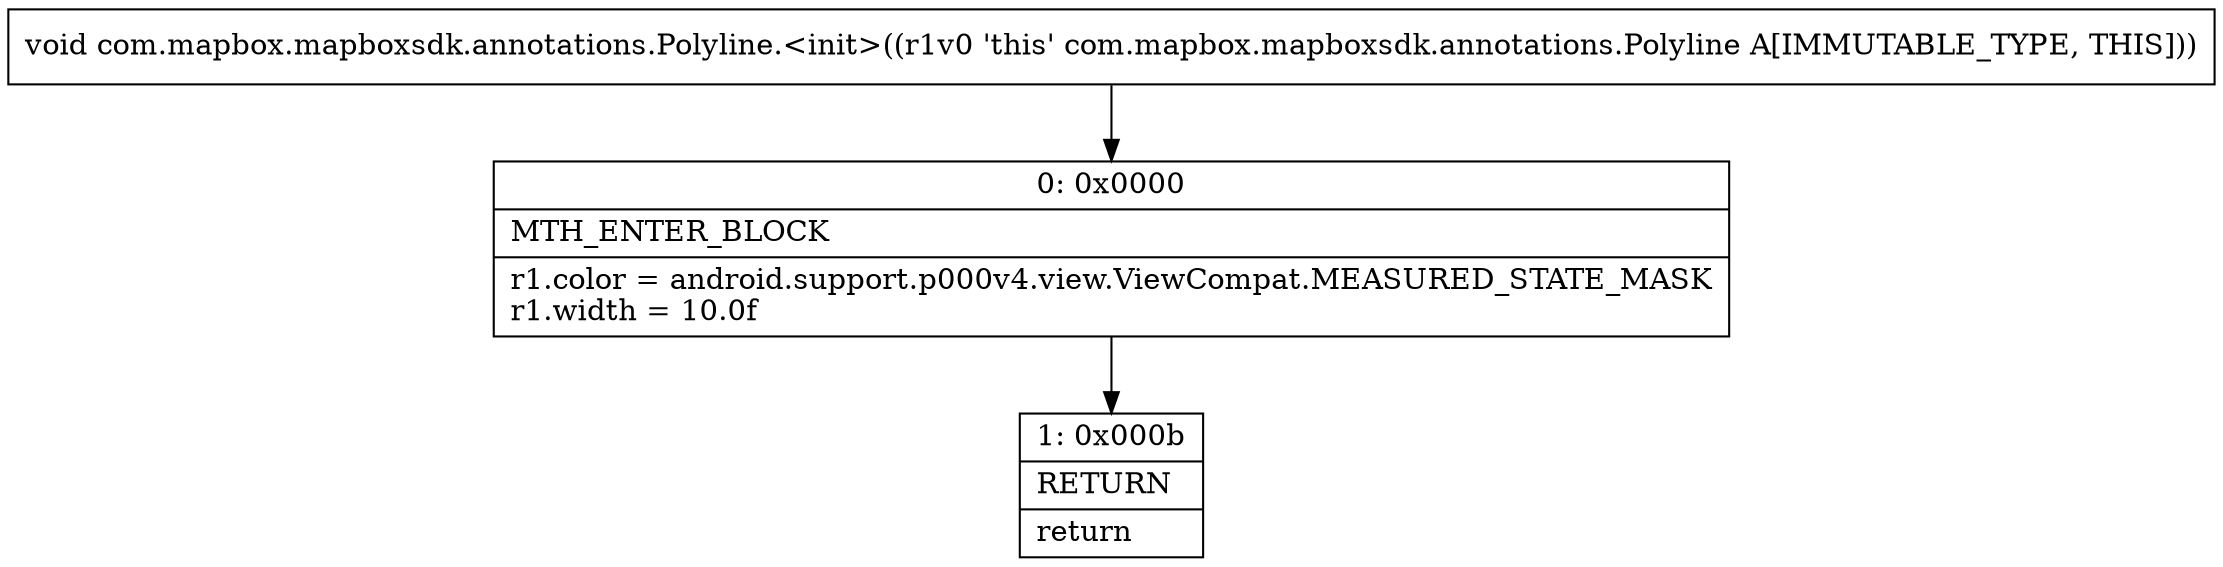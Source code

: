 digraph "CFG forcom.mapbox.mapboxsdk.annotations.Polyline.\<init\>()V" {
Node_0 [shape=record,label="{0\:\ 0x0000|MTH_ENTER_BLOCK\l|r1.color = android.support.p000v4.view.ViewCompat.MEASURED_STATE_MASK\lr1.width = 10.0f\l}"];
Node_1 [shape=record,label="{1\:\ 0x000b|RETURN\l|return\l}"];
MethodNode[shape=record,label="{void com.mapbox.mapboxsdk.annotations.Polyline.\<init\>((r1v0 'this' com.mapbox.mapboxsdk.annotations.Polyline A[IMMUTABLE_TYPE, THIS])) }"];
MethodNode -> Node_0;
Node_0 -> Node_1;
}

